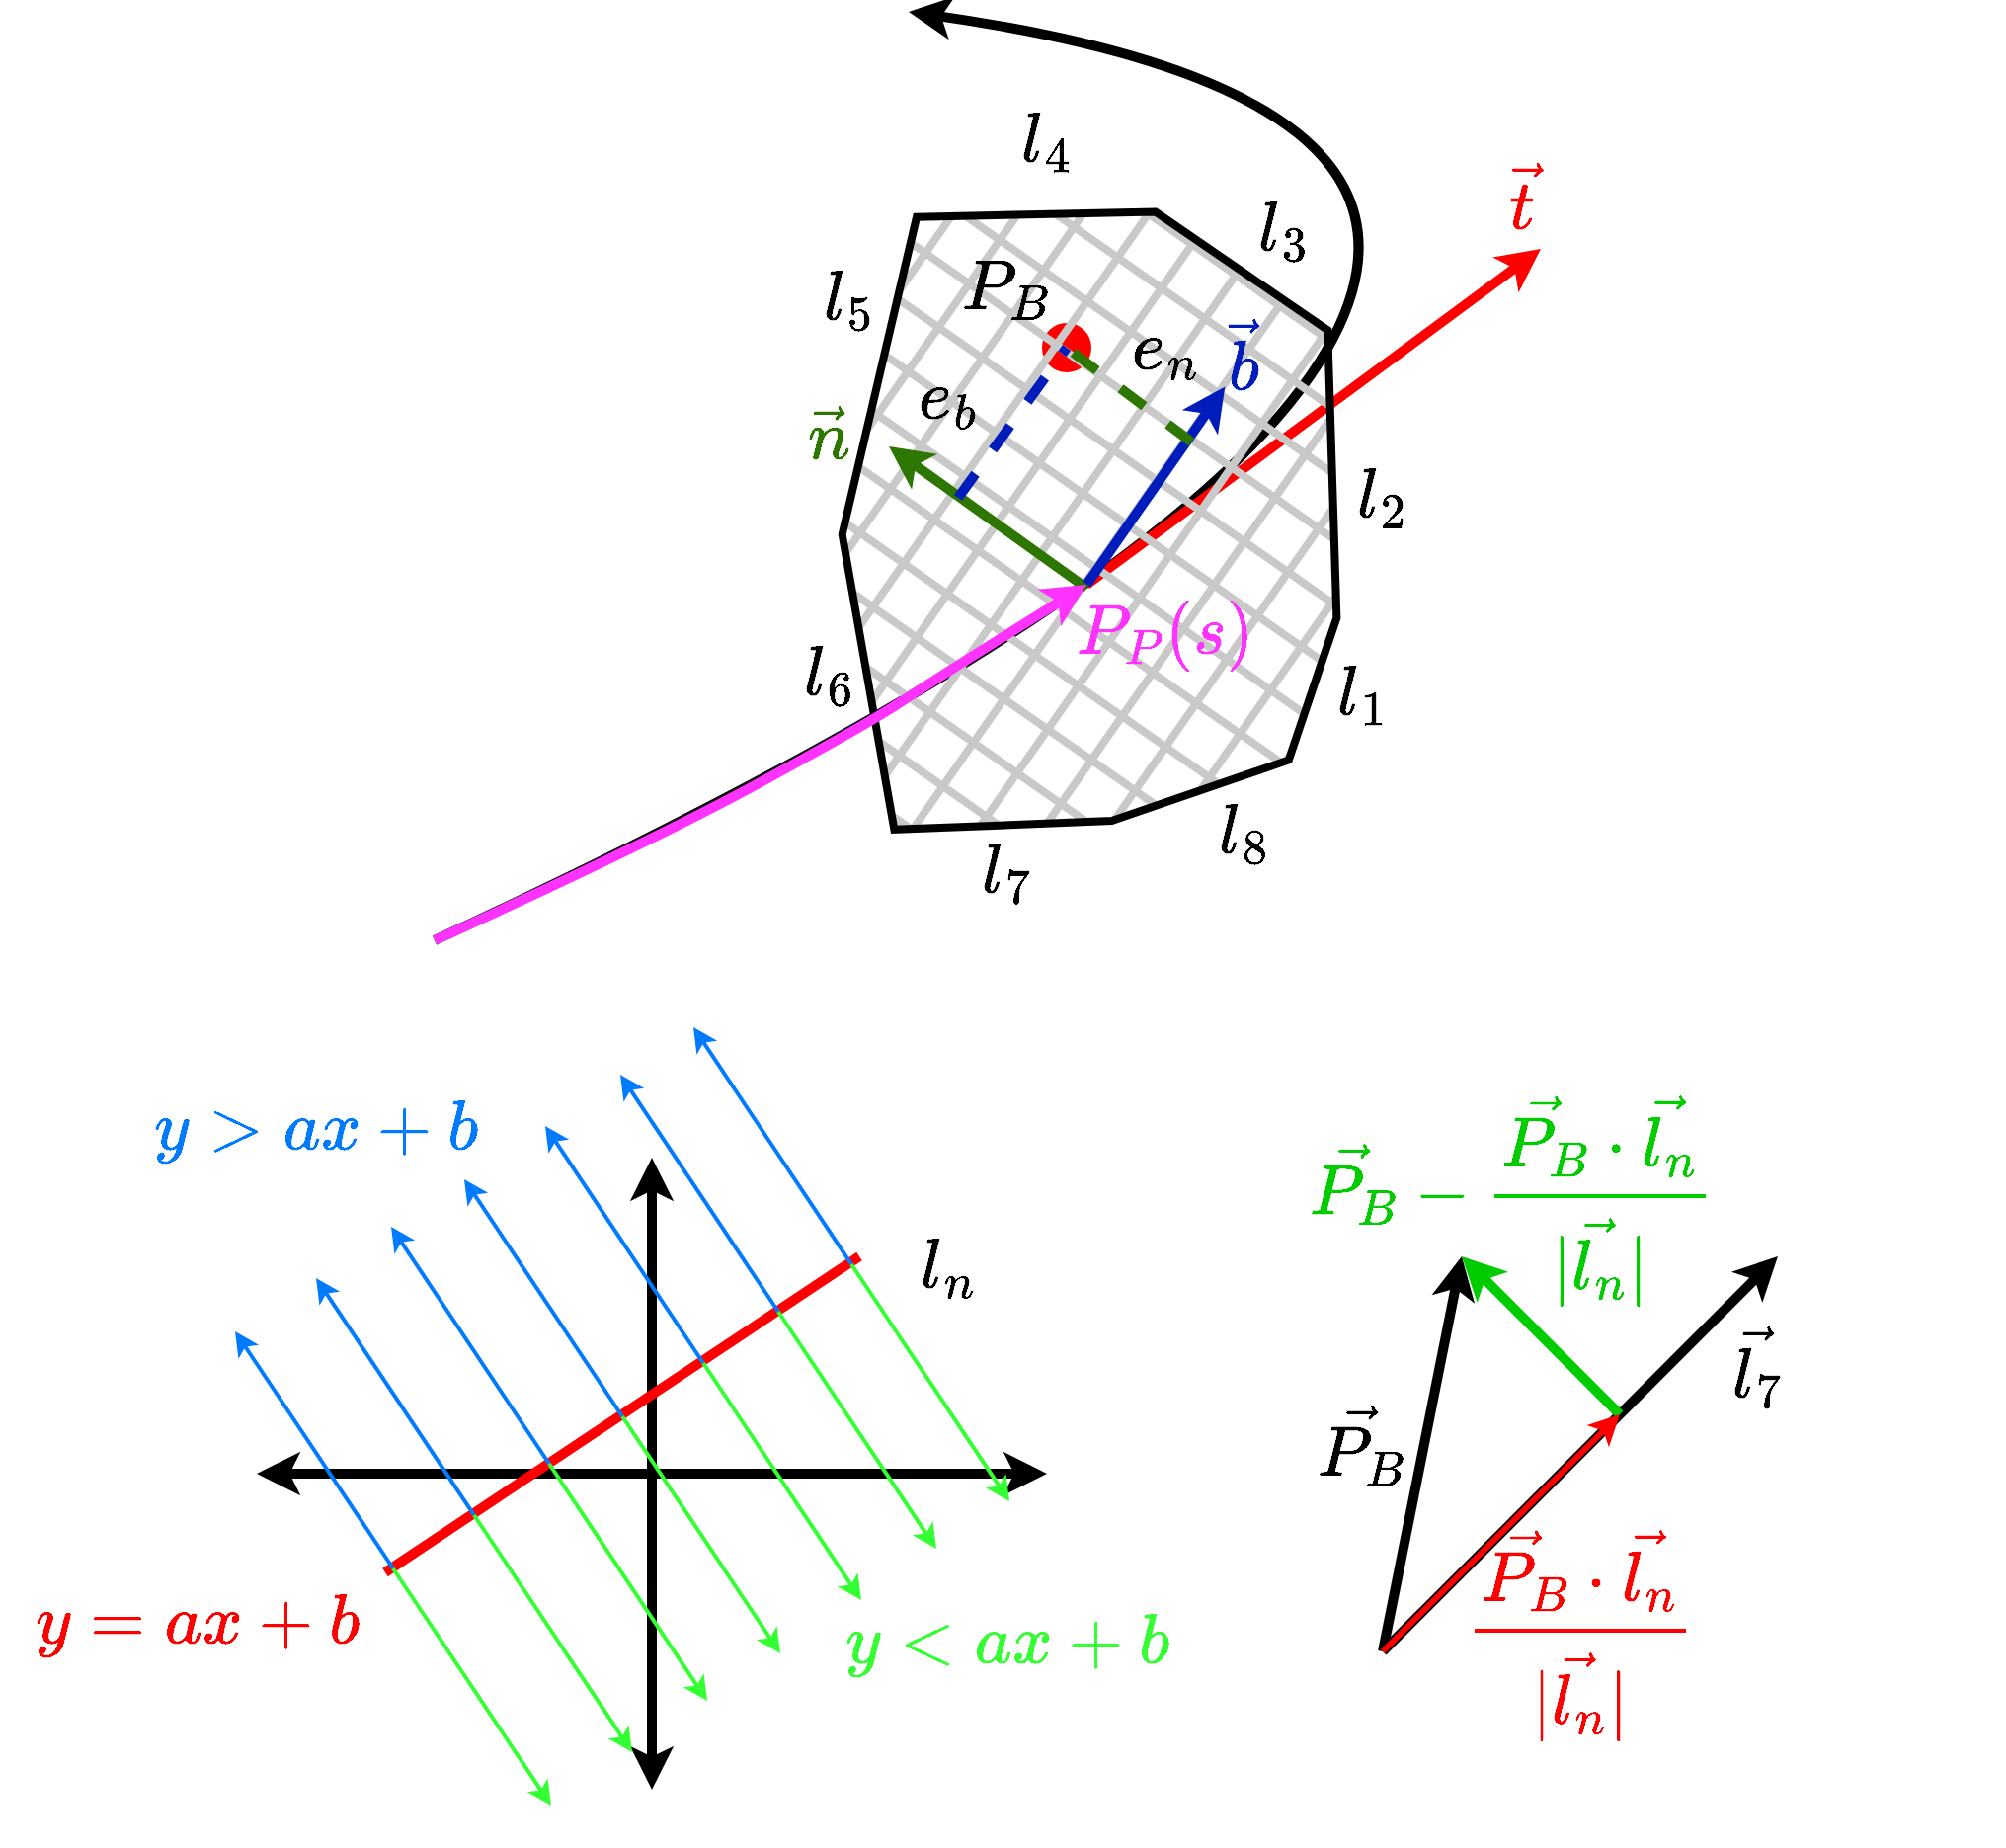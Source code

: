 <mxfile version="28.2.5">
  <diagram name="Page-1" id="BHAaD5WEhAUW0B4swmhn">
    <mxGraphModel dx="1179" dy="861" grid="1" gridSize="10" guides="1" tooltips="1" connect="1" arrows="1" fold="1" page="1" pageScale="1" pageWidth="850" pageHeight="1100" math="1" shadow="0">
      <root>
        <mxCell id="0" />
        <mxCell id="1" parent="0" />
        <mxCell id="WWbijRxvFpkm4Z4hjYA9-47" value="" style="endArrow=classic;startArrow=classic;html=1;rounded=0;strokeWidth=5;" parent="1" edge="1">
          <mxGeometry width="50" height="50" relative="1" as="geometry">
            <mxPoint x="240" y="880" as="sourcePoint" />
            <mxPoint x="640" y="880" as="targetPoint" />
          </mxGeometry>
        </mxCell>
        <mxCell id="WWbijRxvFpkm4Z4hjYA9-48" value="" style="endArrow=classic;startArrow=classic;html=1;rounded=0;strokeWidth=5;" parent="1" edge="1">
          <mxGeometry width="50" height="50" relative="1" as="geometry">
            <mxPoint x="440" y="1040" as="sourcePoint" />
            <mxPoint x="440" y="720" as="targetPoint" />
          </mxGeometry>
        </mxCell>
        <mxCell id="WWbijRxvFpkm4Z4hjYA9-50" value="&lt;font style=&quot;font-size: 30px;&quot;&gt;$$ \mathcal{l}_n $$&lt;/font&gt;" style="text;html=1;align=center;verticalAlign=middle;whiteSpace=wrap;rounded=0;strokeWidth=20;" parent="1" vertex="1">
          <mxGeometry x="560" y="760" width="60" height="30" as="geometry" />
        </mxCell>
        <mxCell id="WWbijRxvFpkm4Z4hjYA9-49" value="" style="endArrow=none;html=1;rounded=0;strokeWidth=5;strokeColor=#FF0000;" parent="1" edge="1">
          <mxGeometry width="50" height="50" relative="1" as="geometry">
            <mxPoint x="305" y="930" as="sourcePoint" />
            <mxPoint x="545" y="770" as="targetPoint" />
          </mxGeometry>
        </mxCell>
        <mxCell id="WWbijRxvFpkm4Z4hjYA9-51" value="&lt;font style=&quot;font-size: 30px; color: rgb(255, 0, 0);&quot;&gt;$$ y = ax + b $$&lt;/font&gt;" style="text;html=1;align=center;verticalAlign=middle;whiteSpace=wrap;rounded=0;strokeWidth=20;" parent="1" vertex="1">
          <mxGeometry x="110" y="940" width="200" height="30" as="geometry" />
        </mxCell>
        <mxCell id="WWbijRxvFpkm4Z4hjYA9-52" value="" style="endArrow=classic;html=1;rounded=0;strokeColor=#33FF33;strokeWidth=2;" parent="1" edge="1">
          <mxGeometry width="50" height="50" relative="1" as="geometry">
            <mxPoint x="425" y="851" as="sourcePoint" />
            <mxPoint x="505" y="971" as="targetPoint" />
          </mxGeometry>
        </mxCell>
        <mxCell id="WWbijRxvFpkm4Z4hjYA9-53" value="" style="endArrow=classic;html=1;rounded=0;strokeColor=light-dark(#007BFF,#EDEDED);strokeWidth=2;" parent="1" edge="1">
          <mxGeometry width="50" height="50" relative="1" as="geometry">
            <mxPoint x="425" y="851" as="sourcePoint" />
            <mxPoint x="345" y="731" as="targetPoint" />
          </mxGeometry>
        </mxCell>
        <mxCell id="WWbijRxvFpkm4Z4hjYA9-54" value="&lt;font style=&quot;font-size: 30px; color: rgb(51, 255, 51);&quot;&gt;$$ y &amp;lt; ax + b $$&lt;/font&gt;" style="text;html=1;align=center;verticalAlign=middle;whiteSpace=wrap;rounded=0;strokeWidth=20;" parent="1" vertex="1">
          <mxGeometry x="520" y="950" width="200" height="30" as="geometry" />
        </mxCell>
        <mxCell id="WWbijRxvFpkm4Z4hjYA9-55" value="&lt;font style=&quot;font-size: 30px; color: rgb(0, 123, 255);&quot;&gt;$$ y &amp;gt; ax + b $$&lt;/font&gt;" style="text;html=1;align=center;verticalAlign=middle;whiteSpace=wrap;rounded=0;strokeWidth=20;strokeColor=none;" parent="1" vertex="1">
          <mxGeometry x="170" y="690" width="200" height="30" as="geometry" />
        </mxCell>
        <mxCell id="WWbijRxvFpkm4Z4hjYA9-57" value="" style="endArrow=classic;html=1;rounded=0;strokeColor=light-dark(#007bff, #ededed);strokeWidth=2;" parent="1" edge="1">
          <mxGeometry width="50" height="50" relative="1" as="geometry">
            <mxPoint x="466" y="824" as="sourcePoint" />
            <mxPoint x="386" y="704" as="targetPoint" />
          </mxGeometry>
        </mxCell>
        <mxCell id="WWbijRxvFpkm4Z4hjYA9-58" value="" style="endArrow=classic;html=1;rounded=0;strokeColor=light-dark(#007BFF,#EDEDED);strokeWidth=2;" parent="1" edge="1">
          <mxGeometry width="50" height="50" relative="1" as="geometry">
            <mxPoint x="504" y="798" as="sourcePoint" />
            <mxPoint x="424" y="678" as="targetPoint" />
          </mxGeometry>
        </mxCell>
        <mxCell id="WWbijRxvFpkm4Z4hjYA9-59" value="" style="endArrow=classic;html=1;rounded=0;strokeColor=light-dark(#007BFF,#EDEDED);strokeWidth=2;" parent="1" edge="1">
          <mxGeometry width="50" height="50" relative="1" as="geometry">
            <mxPoint x="541" y="774" as="sourcePoint" />
            <mxPoint x="461" y="654" as="targetPoint" />
          </mxGeometry>
        </mxCell>
        <mxCell id="WWbijRxvFpkm4Z4hjYA9-60" value="" style="endArrow=classic;html=1;rounded=0;strokeColor=light-dark(#007BFF,#EDEDED);strokeWidth=2;" parent="1" edge="1">
          <mxGeometry width="50" height="50" relative="1" as="geometry">
            <mxPoint x="309" y="928" as="sourcePoint" />
            <mxPoint x="229" y="808" as="targetPoint" />
          </mxGeometry>
        </mxCell>
        <mxCell id="WWbijRxvFpkm4Z4hjYA9-61" value="" style="endArrow=classic;html=1;rounded=0;strokeColor=light-dark(#007BFF,#EDEDED);strokeWidth=2;" parent="1" edge="1">
          <mxGeometry width="50" height="50" relative="1" as="geometry">
            <mxPoint x="350" y="901" as="sourcePoint" />
            <mxPoint x="270" y="781" as="targetPoint" />
          </mxGeometry>
        </mxCell>
        <mxCell id="WWbijRxvFpkm4Z4hjYA9-62" value="" style="endArrow=classic;html=1;rounded=0;strokeColor=light-dark(#007BFF,#EDEDED);strokeWidth=2;" parent="1" edge="1">
          <mxGeometry width="50" height="50" relative="1" as="geometry">
            <mxPoint x="388" y="875" as="sourcePoint" />
            <mxPoint x="308" y="755" as="targetPoint" />
          </mxGeometry>
        </mxCell>
        <mxCell id="WWbijRxvFpkm4Z4hjYA9-64" value="" style="endArrow=classic;html=1;rounded=0;strokeColor=#33FF33;strokeWidth=2;" parent="1" edge="1">
          <mxGeometry width="50" height="50" relative="1" as="geometry">
            <mxPoint x="466" y="824" as="sourcePoint" />
            <mxPoint x="546" y="944" as="targetPoint" />
          </mxGeometry>
        </mxCell>
        <mxCell id="WWbijRxvFpkm4Z4hjYA9-65" value="" style="endArrow=classic;html=1;rounded=0;strokeColor=#33FF33;strokeWidth=2;" parent="1" edge="1">
          <mxGeometry width="50" height="50" relative="1" as="geometry">
            <mxPoint x="504" y="798" as="sourcePoint" />
            <mxPoint x="584" y="918" as="targetPoint" />
          </mxGeometry>
        </mxCell>
        <mxCell id="WWbijRxvFpkm4Z4hjYA9-66" value="" style="endArrow=classic;html=1;rounded=0;strokeColor=#33FF33;strokeWidth=2;" parent="1" edge="1">
          <mxGeometry width="50" height="50" relative="1" as="geometry">
            <mxPoint x="541" y="774" as="sourcePoint" />
            <mxPoint x="621" y="894" as="targetPoint" />
          </mxGeometry>
        </mxCell>
        <mxCell id="WWbijRxvFpkm4Z4hjYA9-67" value="" style="endArrow=classic;html=1;rounded=0;strokeColor=#33FF33;strokeWidth=2;" parent="1" edge="1">
          <mxGeometry width="50" height="50" relative="1" as="geometry">
            <mxPoint x="309.0" y="928" as="sourcePoint" />
            <mxPoint x="389.0" y="1048" as="targetPoint" />
          </mxGeometry>
        </mxCell>
        <mxCell id="WWbijRxvFpkm4Z4hjYA9-68" value="" style="endArrow=classic;html=1;rounded=0;strokeColor=#33FF33;strokeWidth=2;" parent="1" edge="1">
          <mxGeometry width="50" height="50" relative="1" as="geometry">
            <mxPoint x="350" y="901" as="sourcePoint" />
            <mxPoint x="430" y="1021" as="targetPoint" />
          </mxGeometry>
        </mxCell>
        <mxCell id="WWbijRxvFpkm4Z4hjYA9-69" value="" style="endArrow=classic;html=1;rounded=0;strokeColor=#33FF33;strokeWidth=2;" parent="1" edge="1">
          <mxGeometry width="50" height="50" relative="1" as="geometry">
            <mxPoint x="388" y="875" as="sourcePoint" />
            <mxPoint x="468" y="995" as="targetPoint" />
          </mxGeometry>
        </mxCell>
        <mxCell id="wcHSf-dP6BTbZXNanSjt-40" value="" style="group" parent="1" vertex="1" connectable="0">
          <mxGeometry x="770" y="680" width="260" height="300" as="geometry" />
        </mxCell>
        <mxCell id="wcHSf-dP6BTbZXNanSjt-6" value="" style="endArrow=classic;html=1;rounded=0;strokeWidth=5;" parent="wcHSf-dP6BTbZXNanSjt-40" edge="1">
          <mxGeometry width="50" height="50" relative="1" as="geometry">
            <mxPoint x="40" y="290" as="sourcePoint" />
            <mxPoint x="240" y="90" as="targetPoint" />
          </mxGeometry>
        </mxCell>
        <mxCell id="wcHSf-dP6BTbZXNanSjt-7" value="" style="endArrow=classic;html=1;rounded=0;strokeWidth=5;" parent="wcHSf-dP6BTbZXNanSjt-40" edge="1">
          <mxGeometry width="50" height="50" relative="1" as="geometry">
            <mxPoint x="40" y="290" as="sourcePoint" />
            <mxPoint x="80" y="90" as="targetPoint" />
          </mxGeometry>
        </mxCell>
        <mxCell id="wcHSf-dP6BTbZXNanSjt-30" value="" style="endArrow=classic;html=1;rounded=0;strokeWidth=5;strokeColor=#00CC00;" parent="wcHSf-dP6BTbZXNanSjt-40" edge="1">
          <mxGeometry width="50" height="50" relative="1" as="geometry">
            <mxPoint x="160" y="170" as="sourcePoint" />
            <mxPoint x="80" y="90" as="targetPoint" />
          </mxGeometry>
        </mxCell>
        <mxCell id="wcHSf-dP6BTbZXNanSjt-31" value="&lt;font style=&quot;font-size: 30px;&quot;&gt;$$ \vec{\mathcal{l}_7} $$&lt;/font&gt;" style="text;html=1;align=center;verticalAlign=middle;whiteSpace=wrap;rounded=0;strokeWidth=20;" parent="wcHSf-dP6BTbZXNanSjt-40" vertex="1">
          <mxGeometry x="200" y="130" width="60" height="30" as="geometry" />
        </mxCell>
        <mxCell id="wcHSf-dP6BTbZXNanSjt-32" value="&lt;font style=&quot;font-size: 30px;&quot;&gt;$$ \vec{P_B} $$&lt;/font&gt;" style="text;html=1;align=center;verticalAlign=middle;whiteSpace=wrap;rounded=0;strokeWidth=20;" parent="wcHSf-dP6BTbZXNanSjt-40" vertex="1">
          <mxGeometry y="170" width="60" height="30" as="geometry" />
        </mxCell>
        <mxCell id="wcHSf-dP6BTbZXNanSjt-33" value="&lt;font style=&quot;font-size: 30px; color: rgb(255, 0, 0);&quot;&gt;$$ \frac{\vec{P_B} \cdot \vec{\mathcal{l}_n} }{|\vec{\mathcal{l}_n} |}$$&lt;/font&gt;" style="text;html=1;align=center;verticalAlign=middle;whiteSpace=wrap;rounded=0;strokeWidth=20;" parent="wcHSf-dP6BTbZXNanSjt-40" vertex="1">
          <mxGeometry x="80" y="260" width="120" height="40" as="geometry" />
        </mxCell>
        <mxCell id="wcHSf-dP6BTbZXNanSjt-35" value="" style="endArrow=classic;html=1;rounded=0;strokeWidth=3;strokeColor=#FF0000;" parent="wcHSf-dP6BTbZXNanSjt-40" edge="1">
          <mxGeometry width="50" height="50" relative="1" as="geometry">
            <mxPoint x="40" y="290" as="sourcePoint" />
            <mxPoint x="160" y="170" as="targetPoint" />
          </mxGeometry>
        </mxCell>
        <mxCell id="wcHSf-dP6BTbZXNanSjt-36" value="&lt;font style=&quot;font-size: 30px; color: rgb(0, 204, 0);&quot;&gt;$$ \vec{P_B} - \frac{\vec{P_B} \cdot \vec{\mathcal{l}_n} }{|\vec{\mathcal{l}_n} |}$$&lt;/font&gt;" style="text;html=1;align=center;verticalAlign=middle;whiteSpace=wrap;rounded=0;strokeWidth=20;" parent="wcHSf-dP6BTbZXNanSjt-40" vertex="1">
          <mxGeometry width="210" height="120" as="geometry" />
        </mxCell>
        <mxCell id="wcHSf-dP6BTbZXNanSjt-41" value="" style="group" parent="1" vertex="1" connectable="0">
          <mxGeometry x="330" y="140" width="580" height="479.524" as="geometry" />
        </mxCell>
        <mxCell id="WWbijRxvFpkm4Z4hjYA9-4" value="" style="curved=1;endArrow=classic;html=1;rounded=0;strokeWidth=5;" parent="wcHSf-dP6BTbZXNanSjt-41" edge="1">
          <mxGeometry width="50" height="50" relative="1" as="geometry">
            <mxPoint y="470" as="sourcePoint" />
            <mxPoint x="240" as="targetPoint" />
            <Array as="points">
              <mxPoint x="390" y="290" />
              <mxPoint x="520" y="40" />
            </Array>
          </mxGeometry>
        </mxCell>
        <mxCell id="WWbijRxvFpkm4Z4hjYA9-12" value="" style="endArrow=classic;html=1;rounded=0;strokeWidth=5;fillColor=#60a917;strokeColor=#FF0000;" parent="wcHSf-dP6BTbZXNanSjt-41" edge="1">
          <mxGeometry width="50" height="50" relative="1" as="geometry">
            <mxPoint x="330" y="290" as="sourcePoint" />
            <mxPoint x="560" y="120" as="targetPoint" />
          </mxGeometry>
        </mxCell>
        <mxCell id="WWbijRxvFpkm4Z4hjYA9-17" value="" style="group" parent="wcHSf-dP6BTbZXNanSjt-41" vertex="1" connectable="0">
          <mxGeometry x="180.0" y="69.996" width="330.0" height="409.527" as="geometry" />
        </mxCell>
        <mxCell id="WWbijRxvFpkm4Z4hjYA9-5" value="" style="ellipse;whiteSpace=wrap;html=1;aspect=fixed;strokeColor=#FF0000;strokeWidth=5;fillColor=#FF0000;" parent="WWbijRxvFpkm4Z4hjYA9-17" vertex="1">
          <mxGeometry x="130.0" y="90.004" width="20" height="20" as="geometry" />
        </mxCell>
        <mxCell id="WWbijRxvFpkm4Z4hjYA9-2" value="" style="verticalLabelPosition=bottom;verticalAlign=top;html=1;shape=mxgraph.basic.polygon;polyCoords=[[0.25,0],[0.71,0.05],[1,0.25],[0.92,0.64],[0.78,0.82],[0.42,0.86],[0,0.82],[0,0.41]];polyline=0;fillColor=#C9C9C9;strokeWidth=4;rotation=-10;gradientColor=none;fillStyle=cross-hatch;connectable=0;resizable=1;container=0;" parent="WWbijRxvFpkm4Z4hjYA9-17" vertex="1">
          <mxGeometry x="30.15" y="19.764" width="260" height="370" as="geometry" />
        </mxCell>
        <mxCell id="WWbijRxvFpkm4Z4hjYA9-7" value="" style="endArrow=classic;html=1;rounded=0;strokeWidth=5;fillColor=#60a917;strokeColor=#2D7600;" parent="WWbijRxvFpkm4Z4hjYA9-17" edge="1">
          <mxGeometry width="50" height="50" relative="1" as="geometry">
            <mxPoint x="150.15" y="221.764" as="sourcePoint" />
            <mxPoint x="50.0" y="150.004" as="targetPoint" />
          </mxGeometry>
        </mxCell>
        <mxCell id="WWbijRxvFpkm4Z4hjYA9-8" value="" style="endArrow=classic;html=1;rounded=0;strokeWidth=5;fillColor=#0050ef;strokeColor=#001DBC;" parent="WWbijRxvFpkm4Z4hjYA9-17" edge="1">
          <mxGeometry width="50" height="50" relative="1" as="geometry">
            <mxPoint x="150.15" y="219.764" as="sourcePoint" />
            <mxPoint x="220.15" y="119.764" as="targetPoint" />
          </mxGeometry>
        </mxCell>
        <mxCell id="WWbijRxvFpkm4Z4hjYA9-15" value="" style="endArrow=none;html=1;rounded=0;strokeWidth=5;fillColor=#60a917;strokeColor=#2D7600;dashed=1;endFill=0;" parent="WWbijRxvFpkm4Z4hjYA9-17" edge="1">
          <mxGeometry width="50" height="50" relative="1" as="geometry">
            <mxPoint x="203.15" y="147.764" as="sourcePoint" />
            <mxPoint x="140.0" y="100.004" as="targetPoint" />
          </mxGeometry>
        </mxCell>
        <mxCell id="WWbijRxvFpkm4Z4hjYA9-16" value="" style="endArrow=none;html=1;rounded=0;strokeWidth=5;fillColor=#0050ef;strokeColor=#001DBC;endFill=0;dashed=1;" parent="WWbijRxvFpkm4Z4hjYA9-17" edge="1">
          <mxGeometry width="50" height="50" relative="1" as="geometry">
            <mxPoint x="85.0" y="176.004" as="sourcePoint" />
            <mxPoint x="140.0" y="100.004" as="targetPoint" />
          </mxGeometry>
        </mxCell>
        <mxCell id="WWbijRxvFpkm4Z4hjYA9-20" value="&lt;font style=&quot;font-size: 30px;&quot;&gt;$$ P_B $$&lt;/font&gt;" style="text;html=1;align=center;verticalAlign=middle;whiteSpace=wrap;rounded=0;strokeWidth=20;" parent="WWbijRxvFpkm4Z4hjYA9-17" vertex="1">
          <mxGeometry x="80.0" y="55.004" width="60" height="30" as="geometry" />
        </mxCell>
        <mxCell id="WWbijRxvFpkm4Z4hjYA9-21" value="&lt;font style=&quot;font-size: 30px;&quot;&gt;$$ e_n $$&lt;/font&gt;" style="text;html=1;align=center;verticalAlign=middle;whiteSpace=wrap;rounded=0;strokeWidth=20;" parent="WWbijRxvFpkm4Z4hjYA9-17" vertex="1">
          <mxGeometry x="160.0" y="85.004" width="60" height="30" as="geometry" />
        </mxCell>
        <mxCell id="WWbijRxvFpkm4Z4hjYA9-22" value="&lt;font style=&quot;font-size: 30px;&quot;&gt;$$ e_b $$&lt;/font&gt;" style="text;html=1;align=center;verticalAlign=middle;whiteSpace=wrap;rounded=0;strokeWidth=20;" parent="WWbijRxvFpkm4Z4hjYA9-17" vertex="1">
          <mxGeometry x="50.0" y="110.004" width="60" height="30" as="geometry" />
        </mxCell>
        <mxCell id="WWbijRxvFpkm4Z4hjYA9-24" value="" style="curved=1;endArrow=classic;html=1;rounded=0;strokeWidth=5;fontColor=#FF33FF;strokeColor=#FF33FF;" parent="WWbijRxvFpkm4Z4hjYA9-17" edge="1">
          <mxGeometry width="50" height="50" relative="1" as="geometry">
            <mxPoint x="-180.0" y="400.004" as="sourcePoint" />
            <mxPoint x="150.0" y="220.004" as="targetPoint" />
            <Array as="points">
              <mxPoint x="-70.0" y="350.004" />
              <mxPoint x="40.0" y="290.004" />
              <mxPoint x="70.0" y="270.004" />
            </Array>
          </mxGeometry>
        </mxCell>
        <mxCell id="WWbijRxvFpkm4Z4hjYA9-26" value="&lt;font style=&quot;font-size: 30px;&quot;&gt;$$ \mathcal{l}_1 $$&lt;/font&gt;" style="text;html=1;align=center;verticalAlign=middle;whiteSpace=wrap;rounded=0;strokeWidth=20;" parent="WWbijRxvFpkm4Z4hjYA9-17" vertex="1">
          <mxGeometry x="260.3" y="260.004" width="60" height="30" as="geometry" />
        </mxCell>
        <mxCell id="WWbijRxvFpkm4Z4hjYA9-27" value="&lt;font style=&quot;font-size: 30px;&quot;&gt;$$ \mathcal{l}_2 $$&lt;/font&gt;" style="text;html=1;align=center;verticalAlign=middle;whiteSpace=wrap;rounded=0;strokeWidth=20;" parent="WWbijRxvFpkm4Z4hjYA9-17" vertex="1">
          <mxGeometry x="270.0" y="160.004" width="60" height="30" as="geometry" />
        </mxCell>
        <mxCell id="WWbijRxvFpkm4Z4hjYA9-41" value="&lt;font style=&quot;font-size: 30px;&quot;&gt;$$ \mathcal{l}_3 $$&lt;/font&gt;" style="text;html=1;align=center;verticalAlign=middle;whiteSpace=wrap;rounded=0;strokeWidth=20;" parent="WWbijRxvFpkm4Z4hjYA9-17" vertex="1">
          <mxGeometry x="220.0" y="25.004" width="60" height="30" as="geometry" />
        </mxCell>
        <mxCell id="WWbijRxvFpkm4Z4hjYA9-42" value="&lt;font style=&quot;font-size: 30px;&quot;&gt;$$ \mathcal{l}_4 $$&lt;/font&gt;" style="text;html=1;align=center;verticalAlign=middle;whiteSpace=wrap;rounded=0;strokeWidth=20;" parent="WWbijRxvFpkm4Z4hjYA9-17" vertex="1">
          <mxGeometry x="100.0" y="-19.996" width="60" height="30" as="geometry" />
        </mxCell>
        <mxCell id="WWbijRxvFpkm4Z4hjYA9-43" value="&lt;font style=&quot;font-size: 30px;&quot;&gt;$$ \mathcal{l}_5 $$&lt;/font&gt;" style="text;html=1;align=center;verticalAlign=middle;whiteSpace=wrap;rounded=0;strokeWidth=20;" parent="WWbijRxvFpkm4Z4hjYA9-17" vertex="1">
          <mxGeometry x="-0.0" y="60.004" width="60" height="30" as="geometry" />
        </mxCell>
        <mxCell id="WWbijRxvFpkm4Z4hjYA9-45" value="&lt;font style=&quot;font-size: 30px;&quot;&gt;$$ \mathcal{l}_7 $$&lt;/font&gt;" style="text;html=1;align=center;verticalAlign=middle;whiteSpace=wrap;rounded=0;strokeWidth=20;" parent="WWbijRxvFpkm4Z4hjYA9-17" vertex="1">
          <mxGeometry x="80.0" y="350.004" width="60" height="30" as="geometry" />
        </mxCell>
        <mxCell id="WWbijRxvFpkm4Z4hjYA9-46" value="&lt;font style=&quot;font-size: 30px;&quot;&gt;$$ \mathcal{l}_8 $$&lt;/font&gt;" style="text;html=1;align=center;verticalAlign=middle;whiteSpace=wrap;rounded=0;strokeWidth=20;" parent="WWbijRxvFpkm4Z4hjYA9-17" vertex="1">
          <mxGeometry x="200.3" y="330.004" width="60" height="30" as="geometry" />
        </mxCell>
        <mxCell id="wcHSf-dP6BTbZXNanSjt-2" value="&lt;font style=&quot;font-size: 30px; color: rgb(45, 118, 0);&quot;&gt;$$ \vec{n} $$&lt;/font&gt;" style="text;html=1;align=center;verticalAlign=middle;whiteSpace=wrap;rounded=0;strokeWidth=20;" parent="WWbijRxvFpkm4Z4hjYA9-17" vertex="1">
          <mxGeometry x="-10.0" y="130.004" width="60" height="30" as="geometry" />
        </mxCell>
        <mxCell id="wcHSf-dP6BTbZXNanSjt-4" value="&lt;font style=&quot;font-size: 30px; color: rgb(0, 29, 188);&quot;&gt;$$ \vec{b} $$&lt;/font&gt;" style="text;html=1;align=center;verticalAlign=middle;whiteSpace=wrap;rounded=0;strokeWidth=20;" parent="WWbijRxvFpkm4Z4hjYA9-17" vertex="1">
          <mxGeometry x="200.3" y="90.004" width="60" height="30" as="geometry" />
        </mxCell>
        <mxCell id="wcHSf-dP6BTbZXNanSjt-28" value="&lt;font style=&quot;font-size: 30px; color: rgb(255, 51, 255);&quot;&gt;$$P_P(s)$$&lt;/font&gt;" style="text;html=1;align=center;verticalAlign=middle;whiteSpace=wrap;rounded=0;strokeWidth=20;" parent="WWbijRxvFpkm4Z4hjYA9-17" vertex="1">
          <mxGeometry x="160.0" y="230.004" width="60" height="30" as="geometry" />
        </mxCell>
        <mxCell id="WWbijRxvFpkm4Z4hjYA9-44" value="&lt;font style=&quot;font-size: 30px;&quot;&gt;$$ \mathcal{l}_6 $$&lt;/font&gt;" style="text;html=1;align=center;verticalAlign=middle;whiteSpace=wrap;rounded=0;strokeWidth=20;" parent="wcHSf-dP6BTbZXNanSjt-41" vertex="1">
          <mxGeometry x="170" y="320" width="60" height="30" as="geometry" />
        </mxCell>
        <mxCell id="wcHSf-dP6BTbZXNanSjt-1" value="&lt;font style=&quot;font-size: 30px; color: rgb(255, 0, 0);&quot;&gt;$$ \vec{t} $$&lt;/font&gt;" style="text;html=1;align=center;verticalAlign=middle;whiteSpace=wrap;rounded=0;strokeWidth=20;" parent="wcHSf-dP6BTbZXNanSjt-41" vertex="1">
          <mxGeometry x="520" y="80" width="60" height="30" as="geometry" />
        </mxCell>
      </root>
    </mxGraphModel>
  </diagram>
</mxfile>
